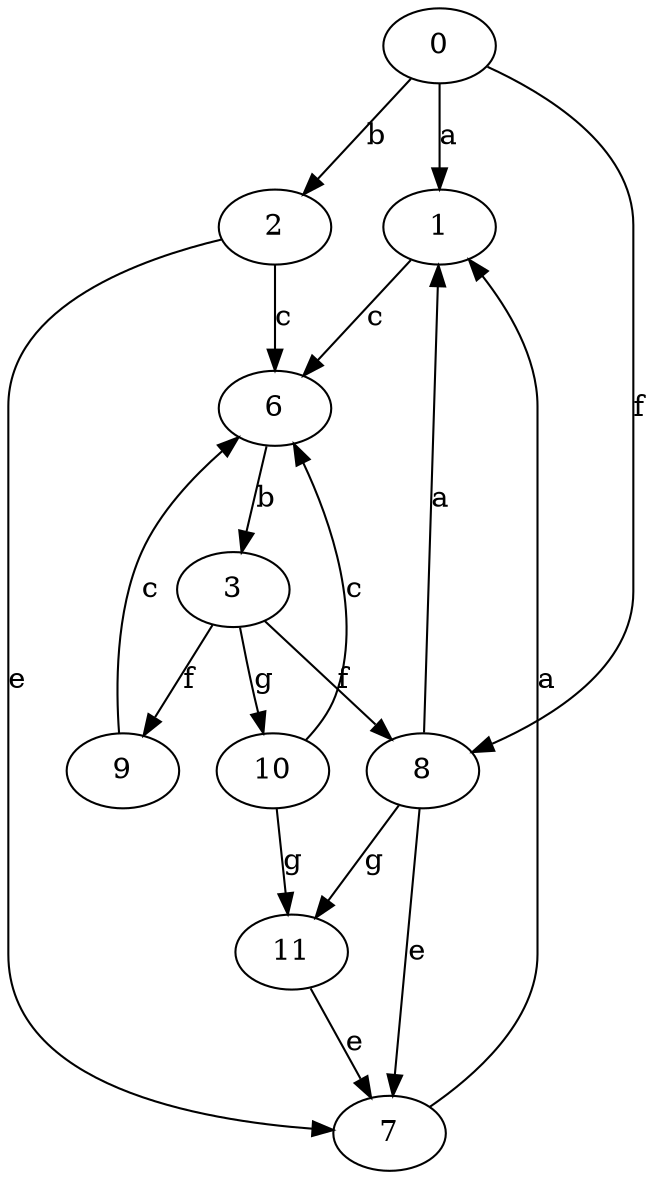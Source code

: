 strict digraph  {
1;
2;
3;
0;
6;
7;
8;
9;
10;
11;
1 -> 6  [label=c];
2 -> 6  [label=c];
2 -> 7  [label=e];
3 -> 8  [label=f];
3 -> 9  [label=f];
3 -> 10  [label=g];
0 -> 1  [label=a];
0 -> 2  [label=b];
0 -> 8  [label=f];
6 -> 3  [label=b];
7 -> 1  [label=a];
8 -> 1  [label=a];
8 -> 7  [label=e];
8 -> 11  [label=g];
9 -> 6  [label=c];
10 -> 6  [label=c];
10 -> 11  [label=g];
11 -> 7  [label=e];
}
